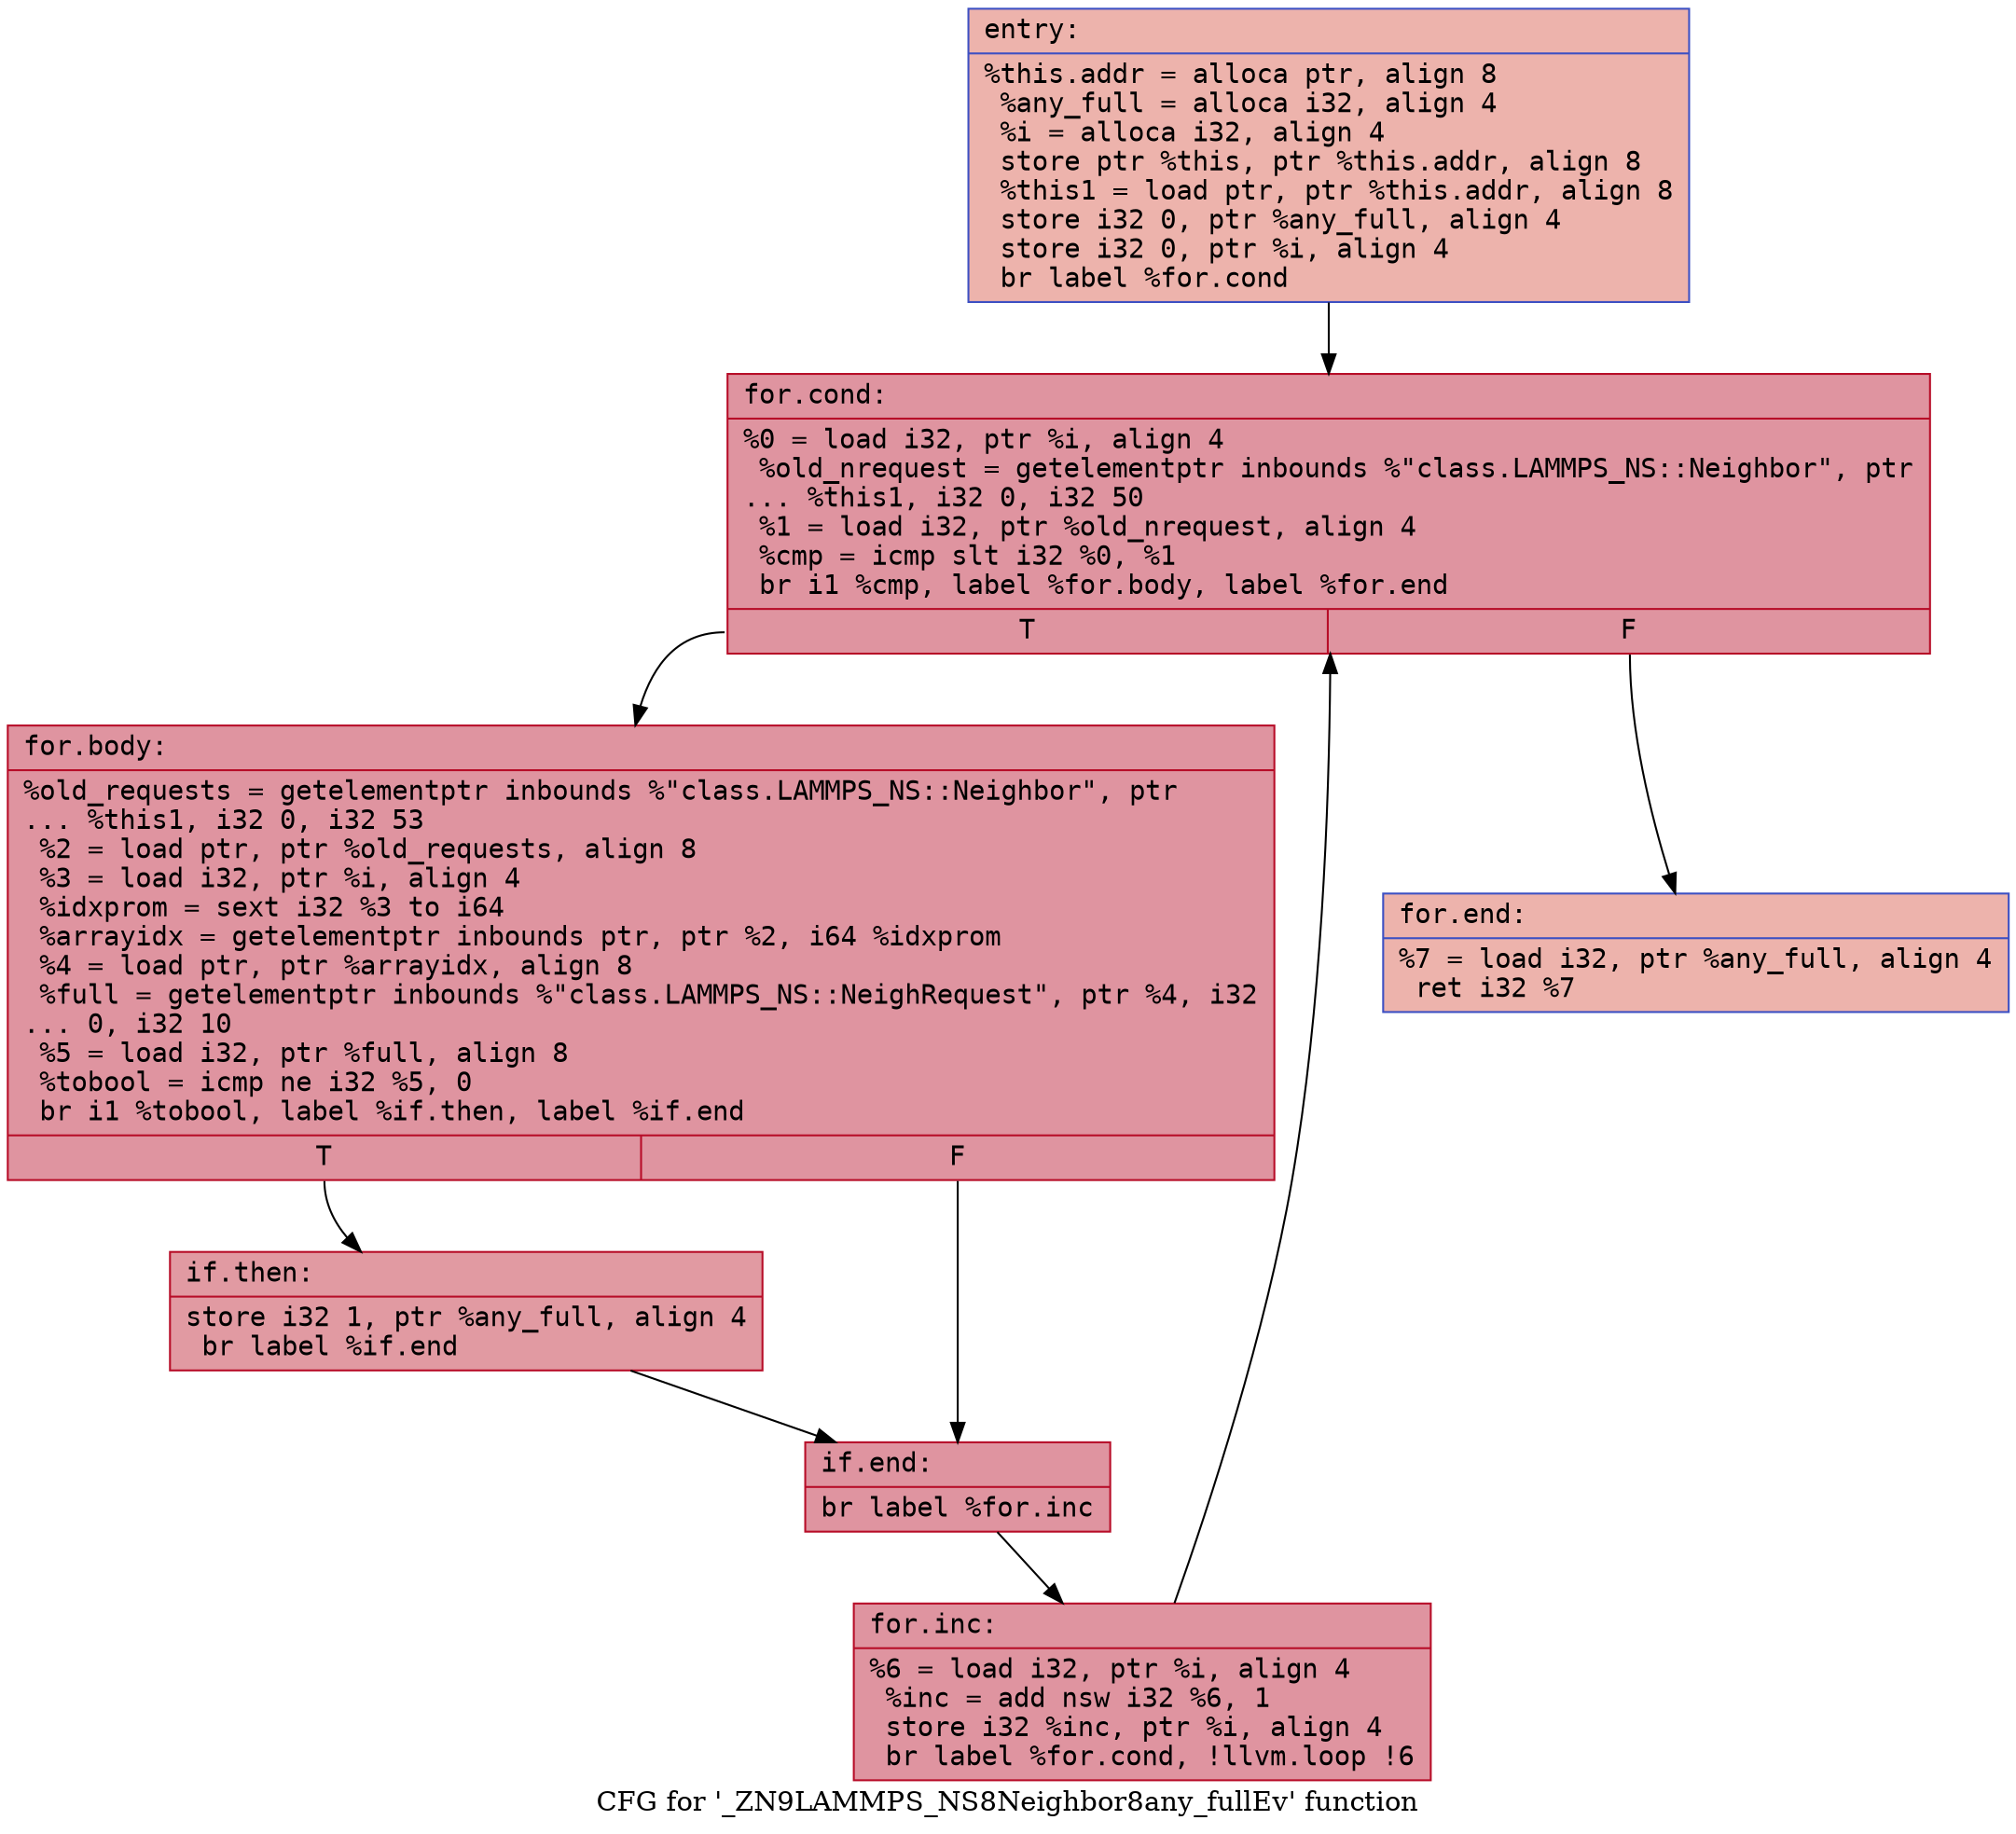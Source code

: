 digraph "CFG for '_ZN9LAMMPS_NS8Neighbor8any_fullEv' function" {
	label="CFG for '_ZN9LAMMPS_NS8Neighbor8any_fullEv' function";

	Node0x5563be12afc0 [shape=record,color="#3d50c3ff", style=filled, fillcolor="#d6524470" fontname="Courier",label="{entry:\l|  %this.addr = alloca ptr, align 8\l  %any_full = alloca i32, align 4\l  %i = alloca i32, align 4\l  store ptr %this, ptr %this.addr, align 8\l  %this1 = load ptr, ptr %this.addr, align 8\l  store i32 0, ptr %any_full, align 4\l  store i32 0, ptr %i, align 4\l  br label %for.cond\l}"];
	Node0x5563be12afc0 -> Node0x5563be12b440[tooltip="entry -> for.cond\nProbability 100.00%" ];
	Node0x5563be12b440 [shape=record,color="#b70d28ff", style=filled, fillcolor="#b70d2870" fontname="Courier",label="{for.cond:\l|  %0 = load i32, ptr %i, align 4\l  %old_nrequest = getelementptr inbounds %\"class.LAMMPS_NS::Neighbor\", ptr\l... %this1, i32 0, i32 50\l  %1 = load i32, ptr %old_nrequest, align 4\l  %cmp = icmp slt i32 %0, %1\l  br i1 %cmp, label %for.body, label %for.end\l|{<s0>T|<s1>F}}"];
	Node0x5563be12b440:s0 -> Node0x5563be12b7d0[tooltip="for.cond -> for.body\nProbability 96.88%" ];
	Node0x5563be12b440:s1 -> Node0x5563be12b850[tooltip="for.cond -> for.end\nProbability 3.12%" ];
	Node0x5563be12b7d0 [shape=record,color="#b70d28ff", style=filled, fillcolor="#b70d2870" fontname="Courier",label="{for.body:\l|  %old_requests = getelementptr inbounds %\"class.LAMMPS_NS::Neighbor\", ptr\l... %this1, i32 0, i32 53\l  %2 = load ptr, ptr %old_requests, align 8\l  %3 = load i32, ptr %i, align 4\l  %idxprom = sext i32 %3 to i64\l  %arrayidx = getelementptr inbounds ptr, ptr %2, i64 %idxprom\l  %4 = load ptr, ptr %arrayidx, align 8\l  %full = getelementptr inbounds %\"class.LAMMPS_NS::NeighRequest\", ptr %4, i32\l... 0, i32 10\l  %5 = load i32, ptr %full, align 8\l  %tobool = icmp ne i32 %5, 0\l  br i1 %tobool, label %if.then, label %if.end\l|{<s0>T|<s1>F}}"];
	Node0x5563be12b7d0:s0 -> Node0x5563be12c020[tooltip="for.body -> if.then\nProbability 62.50%" ];
	Node0x5563be12b7d0:s1 -> Node0x5563be12c090[tooltip="for.body -> if.end\nProbability 37.50%" ];
	Node0x5563be12c020 [shape=record,color="#b70d28ff", style=filled, fillcolor="#bb1b2c70" fontname="Courier",label="{if.then:\l|  store i32 1, ptr %any_full, align 4\l  br label %if.end\l}"];
	Node0x5563be12c020 -> Node0x5563be12c090[tooltip="if.then -> if.end\nProbability 100.00%" ];
	Node0x5563be12c090 [shape=record,color="#b70d28ff", style=filled, fillcolor="#b70d2870" fontname="Courier",label="{if.end:\l|  br label %for.inc\l}"];
	Node0x5563be12c090 -> Node0x5563be12c2c0[tooltip="if.end -> for.inc\nProbability 100.00%" ];
	Node0x5563be12c2c0 [shape=record,color="#b70d28ff", style=filled, fillcolor="#b70d2870" fontname="Courier",label="{for.inc:\l|  %6 = load i32, ptr %i, align 4\l  %inc = add nsw i32 %6, 1\l  store i32 %inc, ptr %i, align 4\l  br label %for.cond, !llvm.loop !6\l}"];
	Node0x5563be12c2c0 -> Node0x5563be12b440[tooltip="for.inc -> for.cond\nProbability 100.00%" ];
	Node0x5563be12b850 [shape=record,color="#3d50c3ff", style=filled, fillcolor="#d6524470" fontname="Courier",label="{for.end:\l|  %7 = load i32, ptr %any_full, align 4\l  ret i32 %7\l}"];
}
